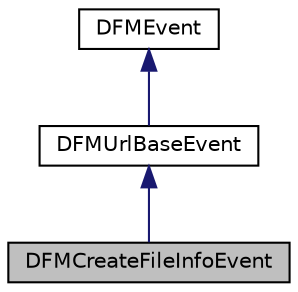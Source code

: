 digraph "DFMCreateFileInfoEvent"
{
  edge [fontname="Helvetica",fontsize="10",labelfontname="Helvetica",labelfontsize="10"];
  node [fontname="Helvetica",fontsize="10",shape=record];
  Node0 [label="DFMCreateFileInfoEvent",height=0.2,width=0.4,color="black", fillcolor="grey75", style="filled", fontcolor="black"];
  Node1 -> Node0 [dir="back",color="midnightblue",fontsize="10",style="solid",fontname="Helvetica"];
  Node1 [label="DFMUrlBaseEvent",height=0.2,width=0.4,color="black", fillcolor="white", style="filled",URL="$class_d_f_m_url_base_event.html"];
  Node2 -> Node1 [dir="back",color="midnightblue",fontsize="10",style="solid",fontname="Helvetica"];
  Node2 [label="DFMEvent",height=0.2,width=0.4,color="black", fillcolor="white", style="filled",URL="$class_d_f_m_event.html"];
}
